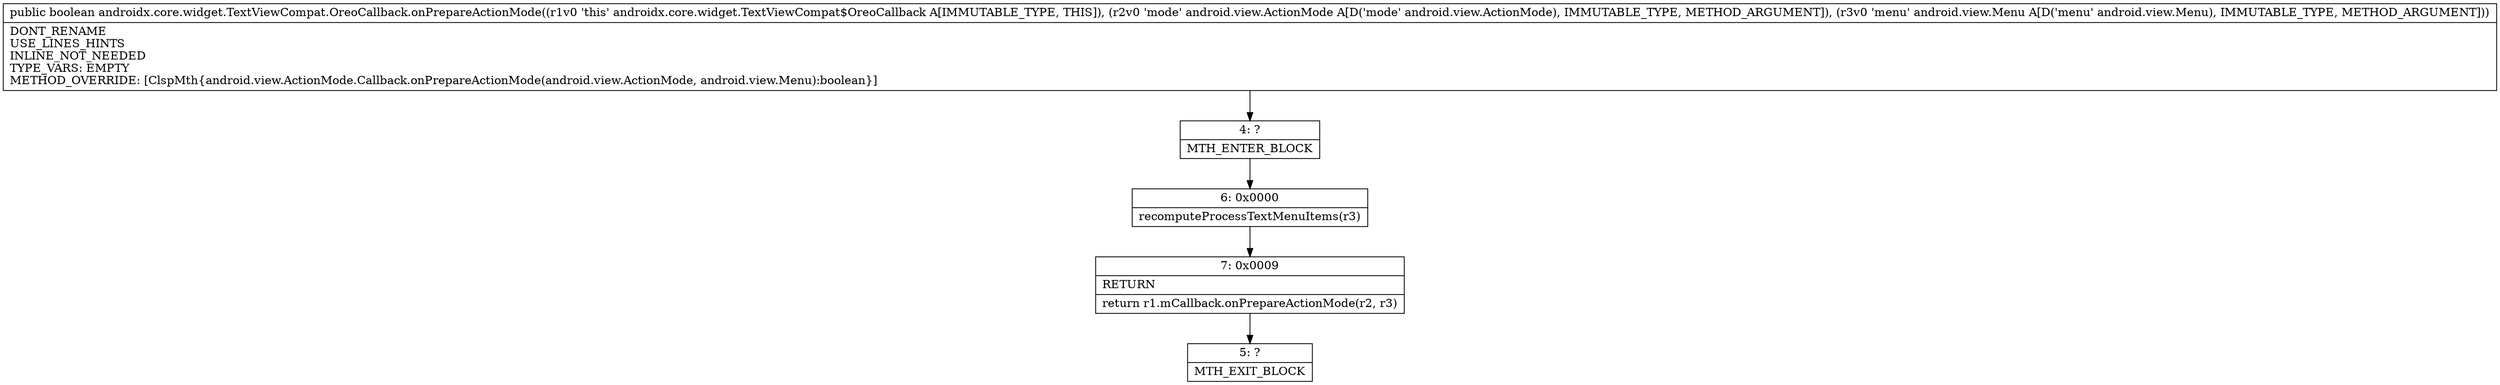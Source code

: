digraph "CFG forandroidx.core.widget.TextViewCompat.OreoCallback.onPrepareActionMode(Landroid\/view\/ActionMode;Landroid\/view\/Menu;)Z" {
Node_4 [shape=record,label="{4\:\ ?|MTH_ENTER_BLOCK\l}"];
Node_6 [shape=record,label="{6\:\ 0x0000|recomputeProcessTextMenuItems(r3)\l}"];
Node_7 [shape=record,label="{7\:\ 0x0009|RETURN\l|return r1.mCallback.onPrepareActionMode(r2, r3)\l}"];
Node_5 [shape=record,label="{5\:\ ?|MTH_EXIT_BLOCK\l}"];
MethodNode[shape=record,label="{public boolean androidx.core.widget.TextViewCompat.OreoCallback.onPrepareActionMode((r1v0 'this' androidx.core.widget.TextViewCompat$OreoCallback A[IMMUTABLE_TYPE, THIS]), (r2v0 'mode' android.view.ActionMode A[D('mode' android.view.ActionMode), IMMUTABLE_TYPE, METHOD_ARGUMENT]), (r3v0 'menu' android.view.Menu A[D('menu' android.view.Menu), IMMUTABLE_TYPE, METHOD_ARGUMENT]))  | DONT_RENAME\lUSE_LINES_HINTS\lINLINE_NOT_NEEDED\lTYPE_VARS: EMPTY\lMETHOD_OVERRIDE: [ClspMth\{android.view.ActionMode.Callback.onPrepareActionMode(android.view.ActionMode, android.view.Menu):boolean\}]\l}"];
MethodNode -> Node_4;Node_4 -> Node_6;
Node_6 -> Node_7;
Node_7 -> Node_5;
}


